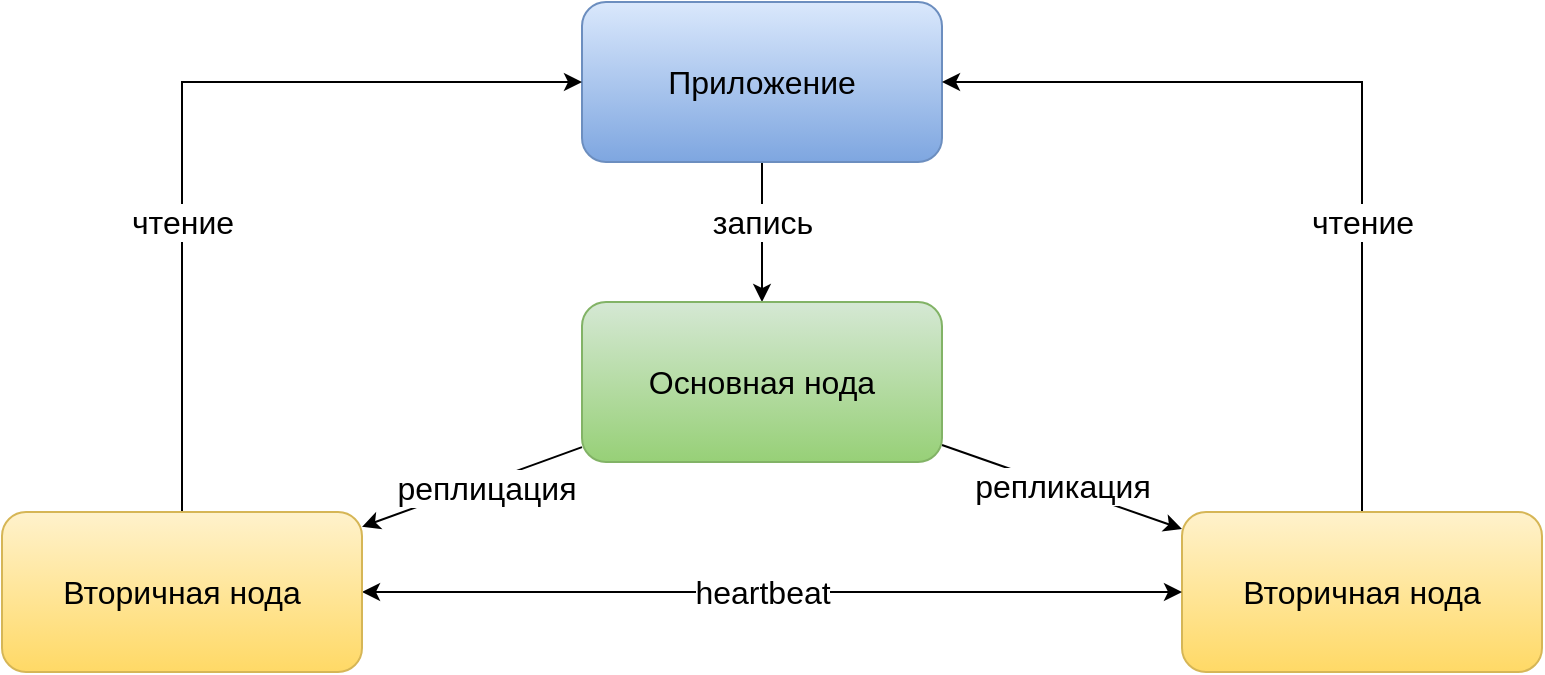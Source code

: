 <mxfile version="21.5.0" type="device">
  <diagram name="Page-1" id="Tq9bygFQ8oSHHMuN9PvG">
    <mxGraphModel dx="1199" dy="878" grid="1" gridSize="10" guides="1" tooltips="1" connect="1" arrows="1" fold="1" page="1" pageScale="1" pageWidth="1100" pageHeight="850" math="0" shadow="0">
      <root>
        <mxCell id="0" />
        <mxCell id="1" parent="0" />
        <mxCell id="IZaw3WgY1h6iNoMVz65h-10" value="запись" style="edgeStyle=orthogonalEdgeStyle;rounded=0;orthogonalLoop=1;jettySize=auto;html=1;fontSize=16;" parent="1" source="IZaw3WgY1h6iNoMVz65h-1" target="IZaw3WgY1h6iNoMVz65h-2" edge="1">
          <mxGeometry x="-0.143" relative="1" as="geometry">
            <mxPoint as="offset" />
          </mxGeometry>
        </mxCell>
        <mxCell id="IZaw3WgY1h6iNoMVz65h-1" value="Приложение" style="rounded=1;whiteSpace=wrap;html=1;fontSize=16;fillColor=#dae8fc;gradientColor=#7ea6e0;strokeColor=#6c8ebf;" parent="1" vertex="1">
          <mxGeometry x="640" y="130" width="180" height="80" as="geometry" />
        </mxCell>
        <mxCell id="IZaw3WgY1h6iNoMVz65h-7" style="rounded=0;orthogonalLoop=1;jettySize=auto;html=1;fontSize=16;" parent="1" source="IZaw3WgY1h6iNoMVz65h-2" target="IZaw3WgY1h6iNoMVz65h-4" edge="1">
          <mxGeometry relative="1" as="geometry" />
        </mxCell>
        <mxCell id="IZaw3WgY1h6iNoMVz65h-9" value="реплицация" style="edgeLabel;html=1;align=center;verticalAlign=middle;resizable=0;points=[];fontSize=16;" parent="IZaw3WgY1h6iNoMVz65h-7" vertex="1" connectable="0">
          <mxGeometry x="-0.1" y="2" relative="1" as="geometry">
            <mxPoint as="offset" />
          </mxGeometry>
        </mxCell>
        <mxCell id="IZaw3WgY1h6iNoMVz65h-8" value="репликация" style="rounded=0;orthogonalLoop=1;jettySize=auto;html=1;fontSize=16;" parent="1" source="IZaw3WgY1h6iNoMVz65h-2" target="IZaw3WgY1h6iNoMVz65h-3" edge="1">
          <mxGeometry relative="1" as="geometry" />
        </mxCell>
        <mxCell id="IZaw3WgY1h6iNoMVz65h-2" value="Основная нода" style="rounded=1;whiteSpace=wrap;html=1;fontSize=16;fillColor=#d5e8d4;gradientColor=#97d077;strokeColor=#82b366;" parent="1" vertex="1">
          <mxGeometry x="640" y="280" width="180" height="80" as="geometry" />
        </mxCell>
        <mxCell id="IZaw3WgY1h6iNoMVz65h-11" style="edgeStyle=orthogonalEdgeStyle;rounded=0;orthogonalLoop=1;jettySize=auto;html=1;entryX=1;entryY=0.5;entryDx=0;entryDy=0;fontSize=16;exitX=0.5;exitY=0;exitDx=0;exitDy=0;" parent="1" source="IZaw3WgY1h6iNoMVz65h-3" target="IZaw3WgY1h6iNoMVz65h-1" edge="1">
          <mxGeometry relative="1" as="geometry" />
        </mxCell>
        <mxCell id="IZaw3WgY1h6iNoMVz65h-12" value="чтение" style="edgeLabel;html=1;align=center;verticalAlign=middle;resizable=0;points=[];fontSize=16;labelBackgroundColor=default;" parent="IZaw3WgY1h6iNoMVz65h-11" vertex="1" connectable="0">
          <mxGeometry x="-0.132" relative="1" as="geometry">
            <mxPoint y="39" as="offset" />
          </mxGeometry>
        </mxCell>
        <mxCell id="IZaw3WgY1h6iNoMVz65h-3" value="Вторичная нода" style="rounded=1;whiteSpace=wrap;html=1;fontSize=16;fillColor=#fff2cc;gradientColor=#ffd966;strokeColor=#d6b656;" parent="1" vertex="1">
          <mxGeometry x="940" y="385" width="180" height="80" as="geometry" />
        </mxCell>
        <mxCell id="IZaw3WgY1h6iNoMVz65h-5" style="edgeStyle=orthogonalEdgeStyle;rounded=0;orthogonalLoop=1;jettySize=auto;html=1;entryX=0;entryY=0.5;entryDx=0;entryDy=0;startArrow=classic;startFill=1;fontSize=16;" parent="1" source="IZaw3WgY1h6iNoMVz65h-4" target="IZaw3WgY1h6iNoMVz65h-3" edge="1">
          <mxGeometry relative="1" as="geometry" />
        </mxCell>
        <mxCell id="IZaw3WgY1h6iNoMVz65h-6" value="heartbeat" style="edgeLabel;html=1;align=center;verticalAlign=middle;resizable=0;points=[];fontSize=16;" parent="IZaw3WgY1h6iNoMVz65h-5" vertex="1" connectable="0">
          <mxGeometry x="0.4" relative="1" as="geometry">
            <mxPoint x="-87" as="offset" />
          </mxGeometry>
        </mxCell>
        <mxCell id="IZaw3WgY1h6iNoMVz65h-14" style="edgeStyle=orthogonalEdgeStyle;rounded=0;orthogonalLoop=1;jettySize=auto;html=1;exitX=0.5;exitY=0;exitDx=0;exitDy=0;entryX=0;entryY=0.5;entryDx=0;entryDy=0;fontSize=16;" parent="1" source="IZaw3WgY1h6iNoMVz65h-4" target="IZaw3WgY1h6iNoMVz65h-1" edge="1">
          <mxGeometry relative="1" as="geometry" />
        </mxCell>
        <mxCell id="IZaw3WgY1h6iNoMVz65h-15" value="чтение" style="edgeLabel;html=1;align=center;verticalAlign=middle;resizable=0;points=[];fontSize=16;" parent="IZaw3WgY1h6iNoMVz65h-14" vertex="1" connectable="0">
          <mxGeometry x="-0.151" y="1" relative="1" as="geometry">
            <mxPoint x="1" y="31" as="offset" />
          </mxGeometry>
        </mxCell>
        <mxCell id="IZaw3WgY1h6iNoMVz65h-4" value="Вторичная нода" style="rounded=1;whiteSpace=wrap;html=1;fontSize=16;fillColor=#fff2cc;gradientColor=#ffd966;strokeColor=#d6b656;" parent="1" vertex="1">
          <mxGeometry x="350" y="385" width="180" height="80" as="geometry" />
        </mxCell>
      </root>
    </mxGraphModel>
  </diagram>
</mxfile>
